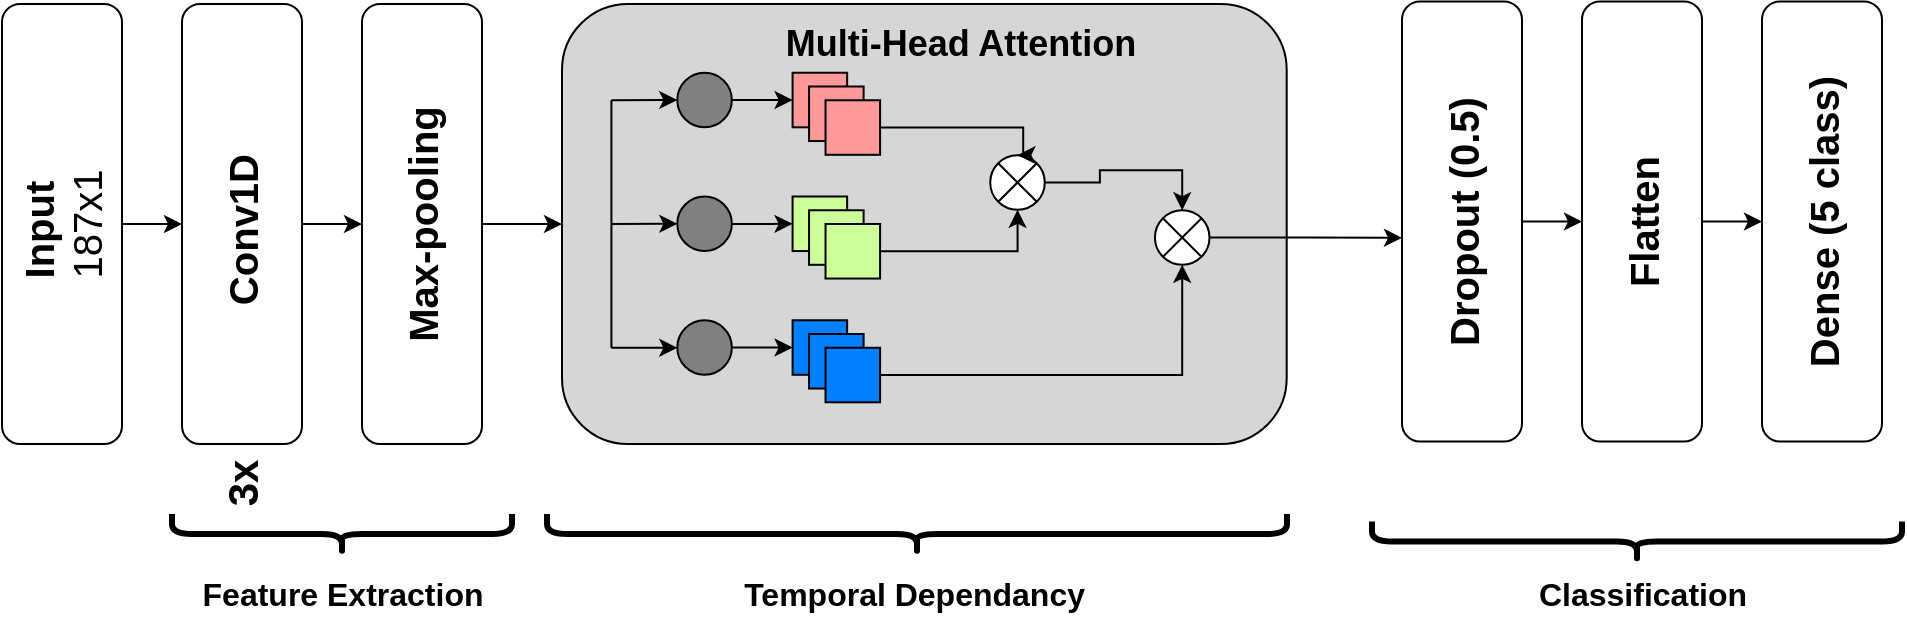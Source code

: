 <mxfile version="21.2.9" type="device">
  <diagram name="Page-1" id="NkFaX40PW87ZViU1iHKo">
    <mxGraphModel dx="1050" dy="709" grid="1" gridSize="10" guides="1" tooltips="1" connect="1" arrows="1" fold="1" page="1" pageScale="1" pageWidth="1200" pageHeight="1600" math="0" shadow="0">
      <root>
        <mxCell id="0" />
        <mxCell id="1" parent="0" />
        <mxCell id="ewgEOM0_ihiZM1UK69G9-1" style="edgeStyle=orthogonalEdgeStyle;rounded=0;orthogonalLoop=1;jettySize=auto;html=1;entryX=0.5;entryY=0;entryDx=0;entryDy=0;" edge="1" parent="1" source="ewgEOM0_ihiZM1UK69G9-2" target="ewgEOM0_ihiZM1UK69G9-4">
          <mxGeometry relative="1" as="geometry" />
        </mxCell>
        <mxCell id="ewgEOM0_ihiZM1UK69G9-2" value="&lt;b style=&quot;font-size: 20px;&quot;&gt;Input&amp;nbsp;&lt;/b&gt;&lt;br style=&quot;font-size: 20px;&quot;&gt;187x1" style="rounded=1;whiteSpace=wrap;html=1;fontSize=20;rotation=-90;" vertex="1" parent="1">
          <mxGeometry x="100" y="260" width="220" height="60" as="geometry" />
        </mxCell>
        <mxCell id="ewgEOM0_ihiZM1UK69G9-3" style="edgeStyle=orthogonalEdgeStyle;rounded=0;orthogonalLoop=1;jettySize=auto;html=1;" edge="1" parent="1" source="ewgEOM0_ihiZM1UK69G9-4" target="ewgEOM0_ihiZM1UK69G9-6">
          <mxGeometry relative="1" as="geometry" />
        </mxCell>
        <mxCell id="ewgEOM0_ihiZM1UK69G9-4" value="&lt;b&gt;Conv1D&amp;nbsp;&lt;br&gt;&lt;/b&gt;" style="rounded=1;whiteSpace=wrap;html=1;fontSize=20;rotation=-90;" vertex="1" parent="1">
          <mxGeometry x="190" y="260" width="220" height="60" as="geometry" />
        </mxCell>
        <mxCell id="ewgEOM0_ihiZM1UK69G9-5" value="&lt;b&gt;&lt;font style=&quot;font-size: 21px;&quot;&gt;3x&lt;/font&gt;&lt;/b&gt;" style="text;html=1;align=center;verticalAlign=middle;resizable=0;points=[];autosize=1;strokeColor=none;fillColor=none;rotation=-90;" vertex="1" parent="1">
          <mxGeometry x="275" y="400" width="50" height="40" as="geometry" />
        </mxCell>
        <mxCell id="ewgEOM0_ihiZM1UK69G9-41" style="edgeStyle=orthogonalEdgeStyle;rounded=0;orthogonalLoop=1;jettySize=auto;html=1;entryX=0;entryY=0.5;entryDx=0;entryDy=0;" edge="1" parent="1" source="ewgEOM0_ihiZM1UK69G9-6" target="ewgEOM0_ihiZM1UK69G9-8">
          <mxGeometry relative="1" as="geometry" />
        </mxCell>
        <mxCell id="ewgEOM0_ihiZM1UK69G9-6" value="&lt;b&gt;Max-pooling&lt;br&gt;&lt;/b&gt;" style="rounded=1;whiteSpace=wrap;html=1;fontSize=20;rotation=-90;" vertex="1" parent="1">
          <mxGeometry x="280" y="260" width="220" height="60" as="geometry" />
        </mxCell>
        <mxCell id="ewgEOM0_ihiZM1UK69G9-7" value="" style="group" vertex="1" connectable="0" parent="1">
          <mxGeometry x="460" y="180" width="420" height="220" as="geometry" />
        </mxCell>
        <mxCell id="ewgEOM0_ihiZM1UK69G9-8" value="" style="rounded=1;whiteSpace=wrap;html=1;fillColor=#D6D6D6;" vertex="1" parent="ewgEOM0_ihiZM1UK69G9-7">
          <mxGeometry width="362.353" height="220" as="geometry" />
        </mxCell>
        <mxCell id="ewgEOM0_ihiZM1UK69G9-9" value="" style="ellipse;whiteSpace=wrap;html=1;aspect=fixed;fillColor=#808080;" vertex="1" parent="ewgEOM0_ihiZM1UK69G9-7">
          <mxGeometry x="57.647" y="34.375" width="27.274" height="27.274" as="geometry" />
        </mxCell>
        <mxCell id="ewgEOM0_ihiZM1UK69G9-10" value="" style="ellipse;whiteSpace=wrap;html=1;aspect=fixed;fillColor=#808080;" vertex="1" parent="ewgEOM0_ihiZM1UK69G9-7">
          <mxGeometry x="57.647" y="96.25" width="27.274" height="27.274" as="geometry" />
        </mxCell>
        <mxCell id="ewgEOM0_ihiZM1UK69G9-11" value="" style="ellipse;whiteSpace=wrap;html=1;aspect=fixed;fillColor=#808080;" vertex="1" parent="ewgEOM0_ihiZM1UK69G9-7">
          <mxGeometry x="57.647" y="158.125" width="27.274" height="27.274" as="geometry" />
        </mxCell>
        <mxCell id="ewgEOM0_ihiZM1UK69G9-13" value="" style="endArrow=none;html=1;rounded=0;" edge="1" parent="ewgEOM0_ihiZM1UK69G9-7">
          <mxGeometry width="50" height="50" relative="1" as="geometry">
            <mxPoint x="24.706" y="171.875" as="sourcePoint" />
            <mxPoint x="24.706" y="48.125" as="targetPoint" />
          </mxGeometry>
        </mxCell>
        <mxCell id="ewgEOM0_ihiZM1UK69G9-14" value="" style="endArrow=classic;html=1;rounded=0;entryX=0;entryY=0.5;entryDx=0;entryDy=0;" edge="1" parent="ewgEOM0_ihiZM1UK69G9-7" target="ewgEOM0_ihiZM1UK69G9-9">
          <mxGeometry width="50" height="50" relative="1" as="geometry">
            <mxPoint x="24.706" y="48.125" as="sourcePoint" />
            <mxPoint x="181.176" y="110" as="targetPoint" />
          </mxGeometry>
        </mxCell>
        <mxCell id="ewgEOM0_ihiZM1UK69G9-15" value="" style="endArrow=classic;html=1;rounded=0;" edge="1" parent="ewgEOM0_ihiZM1UK69G9-7">
          <mxGeometry width="50" height="50" relative="1" as="geometry">
            <mxPoint x="24.706" y="171.875" as="sourcePoint" />
            <mxPoint x="57.647" y="171.875" as="targetPoint" />
          </mxGeometry>
        </mxCell>
        <mxCell id="ewgEOM0_ihiZM1UK69G9-16" value="" style="endArrow=classic;html=1;rounded=0;entryX=0;entryY=0.5;entryDx=0;entryDy=0;" edge="1" parent="ewgEOM0_ihiZM1UK69G9-7" target="ewgEOM0_ihiZM1UK69G9-10">
          <mxGeometry width="50" height="50" relative="1" as="geometry">
            <mxPoint x="24.706" y="110" as="sourcePoint" />
            <mxPoint x="181.176" y="110" as="targetPoint" />
          </mxGeometry>
        </mxCell>
        <mxCell id="ewgEOM0_ihiZM1UK69G9-17" value="" style="whiteSpace=wrap;html=1;aspect=fixed;fillColor=#FF9999;" vertex="1" parent="ewgEOM0_ihiZM1UK69G9-7">
          <mxGeometry x="115.294" y="34.375" width="27.274" height="27.274" as="geometry" />
        </mxCell>
        <mxCell id="ewgEOM0_ihiZM1UK69G9-18" value="" style="whiteSpace=wrap;html=1;aspect=fixed;fillColor=#FF9999;" vertex="1" parent="ewgEOM0_ihiZM1UK69G9-7">
          <mxGeometry x="123.529" y="41.25" width="27.274" height="27.274" as="geometry" />
        </mxCell>
        <mxCell id="ewgEOM0_ihiZM1UK69G9-19" value="" style="whiteSpace=wrap;html=1;aspect=fixed;fillColor=#FF9999;" vertex="1" parent="ewgEOM0_ihiZM1UK69G9-7">
          <mxGeometry x="131.765" y="48.125" width="27.274" height="27.274" as="geometry" />
        </mxCell>
        <mxCell id="ewgEOM0_ihiZM1UK69G9-20" value="" style="whiteSpace=wrap;html=1;aspect=fixed;fillColor=#CCFF99;" vertex="1" parent="ewgEOM0_ihiZM1UK69G9-7">
          <mxGeometry x="115.294" y="96.25" width="27.274" height="27.274" as="geometry" />
        </mxCell>
        <mxCell id="ewgEOM0_ihiZM1UK69G9-21" style="edgeStyle=orthogonalEdgeStyle;rounded=0;orthogonalLoop=1;jettySize=auto;html=1;entryX=0;entryY=0.5;entryDx=0;entryDy=0;" edge="1" parent="ewgEOM0_ihiZM1UK69G9-7" source="ewgEOM0_ihiZM1UK69G9-10" target="ewgEOM0_ihiZM1UK69G9-20">
          <mxGeometry relative="1" as="geometry" />
        </mxCell>
        <mxCell id="ewgEOM0_ihiZM1UK69G9-22" value="" style="whiteSpace=wrap;html=1;aspect=fixed;fillColor=#CCFF99;" vertex="1" parent="ewgEOM0_ihiZM1UK69G9-7">
          <mxGeometry x="123.529" y="103.125" width="27.274" height="27.274" as="geometry" />
        </mxCell>
        <mxCell id="ewgEOM0_ihiZM1UK69G9-23" value="" style="whiteSpace=wrap;html=1;aspect=fixed;fillColor=#CCFF99;" vertex="1" parent="ewgEOM0_ihiZM1UK69G9-7">
          <mxGeometry x="131.765" y="110" width="27.274" height="27.274" as="geometry" />
        </mxCell>
        <mxCell id="ewgEOM0_ihiZM1UK69G9-24" value="" style="whiteSpace=wrap;html=1;aspect=fixed;fillColor=#007FFF;" vertex="1" parent="ewgEOM0_ihiZM1UK69G9-7">
          <mxGeometry x="115.294" y="158.125" width="27.274" height="27.274" as="geometry" />
        </mxCell>
        <mxCell id="ewgEOM0_ihiZM1UK69G9-25" value="" style="whiteSpace=wrap;html=1;aspect=fixed;fillColor=#007FFF;" vertex="1" parent="ewgEOM0_ihiZM1UK69G9-7">
          <mxGeometry x="123.529" y="165" width="27.274" height="27.274" as="geometry" />
        </mxCell>
        <mxCell id="ewgEOM0_ihiZM1UK69G9-26" value="" style="whiteSpace=wrap;html=1;aspect=fixed;fillColor=#007FFF;" vertex="1" parent="ewgEOM0_ihiZM1UK69G9-7">
          <mxGeometry x="131.765" y="171.875" width="27.274" height="27.274" as="geometry" />
        </mxCell>
        <mxCell id="ewgEOM0_ihiZM1UK69G9-27" value="" style="endArrow=classic;html=1;rounded=0;exitX=1;exitY=0.5;exitDx=0;exitDy=0;entryX=0;entryY=0.5;entryDx=0;entryDy=0;" edge="1" parent="ewgEOM0_ihiZM1UK69G9-7" source="ewgEOM0_ihiZM1UK69G9-11" target="ewgEOM0_ihiZM1UK69G9-24">
          <mxGeometry width="50" height="50" relative="1" as="geometry">
            <mxPoint x="140" y="144.375" as="sourcePoint" />
            <mxPoint x="181.176" y="110" as="targetPoint" />
          </mxGeometry>
        </mxCell>
        <mxCell id="ewgEOM0_ihiZM1UK69G9-28" value="" style="endArrow=classic;html=1;rounded=0;exitX=1;exitY=0.5;exitDx=0;exitDy=0;entryX=0;entryY=0.5;entryDx=0;entryDy=0;" edge="1" parent="ewgEOM0_ihiZM1UK69G9-7" source="ewgEOM0_ihiZM1UK69G9-9" target="ewgEOM0_ihiZM1UK69G9-17">
          <mxGeometry width="50" height="50" relative="1" as="geometry">
            <mxPoint x="140" y="144.375" as="sourcePoint" />
            <mxPoint x="181.176" y="110" as="targetPoint" />
          </mxGeometry>
        </mxCell>
        <mxCell id="ewgEOM0_ihiZM1UK69G9-29" value="" style="ellipse;whiteSpace=wrap;html=1;aspect=fixed;" vertex="1" parent="ewgEOM0_ihiZM1UK69G9-7">
          <mxGeometry x="214.118" y="75.625" width="27.274" height="27.274" as="geometry" />
        </mxCell>
        <mxCell id="ewgEOM0_ihiZM1UK69G9-30" style="edgeStyle=orthogonalEdgeStyle;rounded=0;orthogonalLoop=1;jettySize=auto;html=1;entryX=0.5;entryY=0;entryDx=0;entryDy=0;" edge="1" parent="ewgEOM0_ihiZM1UK69G9-7" source="ewgEOM0_ihiZM1UK69G9-19" target="ewgEOM0_ihiZM1UK69G9-29">
          <mxGeometry relative="1" as="geometry">
            <Array as="points">
              <mxPoint x="230.588" y="61.875" />
            </Array>
          </mxGeometry>
        </mxCell>
        <mxCell id="ewgEOM0_ihiZM1UK69G9-31" value="" style="endArrow=none;html=1;rounded=0;entryX=1;entryY=0;entryDx=0;entryDy=0;exitX=0;exitY=1;exitDx=0;exitDy=0;" edge="1" parent="ewgEOM0_ihiZM1UK69G9-7" source="ewgEOM0_ihiZM1UK69G9-29" target="ewgEOM0_ihiZM1UK69G9-29">
          <mxGeometry width="50" height="50" relative="1" as="geometry">
            <mxPoint x="164.706" y="158.125" as="sourcePoint" />
            <mxPoint x="205.882" y="123.75" as="targetPoint" />
          </mxGeometry>
        </mxCell>
        <mxCell id="ewgEOM0_ihiZM1UK69G9-32" style="edgeStyle=orthogonalEdgeStyle;rounded=0;orthogonalLoop=1;jettySize=auto;html=1;entryX=0.5;entryY=1;entryDx=0;entryDy=0;" edge="1" parent="ewgEOM0_ihiZM1UK69G9-7" source="ewgEOM0_ihiZM1UK69G9-23" target="ewgEOM0_ihiZM1UK69G9-29">
          <mxGeometry relative="1" as="geometry" />
        </mxCell>
        <mxCell id="ewgEOM0_ihiZM1UK69G9-33" value="" style="endArrow=none;html=1;rounded=0;entryX=0;entryY=0;entryDx=0;entryDy=0;exitX=1;exitY=1;exitDx=0;exitDy=0;" edge="1" parent="ewgEOM0_ihiZM1UK69G9-7" source="ewgEOM0_ihiZM1UK69G9-29" target="ewgEOM0_ihiZM1UK69G9-29">
          <mxGeometry width="50" height="50" relative="1" as="geometry">
            <mxPoint x="164.706" y="158.125" as="sourcePoint" />
            <mxPoint x="205.882" y="123.75" as="targetPoint" />
          </mxGeometry>
        </mxCell>
        <mxCell id="ewgEOM0_ihiZM1UK69G9-34" value="" style="edgeStyle=orthogonalEdgeStyle;rounded=0;orthogonalLoop=1;jettySize=auto;html=1;" edge="1" parent="ewgEOM0_ihiZM1UK69G9-7" source="ewgEOM0_ihiZM1UK69G9-35">
          <mxGeometry relative="1" as="geometry">
            <mxPoint x="420" y="116.875" as="targetPoint" />
          </mxGeometry>
        </mxCell>
        <mxCell id="ewgEOM0_ihiZM1UK69G9-35" value="" style="ellipse;whiteSpace=wrap;html=1;aspect=fixed;" vertex="1" parent="ewgEOM0_ihiZM1UK69G9-7">
          <mxGeometry x="296.471" y="103.125" width="27.274" height="27.274" as="geometry" />
        </mxCell>
        <mxCell id="ewgEOM0_ihiZM1UK69G9-36" value="" style="endArrow=none;html=1;rounded=0;entryX=1;entryY=0;entryDx=0;entryDy=0;exitX=0;exitY=1;exitDx=0;exitDy=0;" edge="1" parent="ewgEOM0_ihiZM1UK69G9-7" source="ewgEOM0_ihiZM1UK69G9-35" target="ewgEOM0_ihiZM1UK69G9-35">
          <mxGeometry width="50" height="50" relative="1" as="geometry">
            <mxPoint x="247.059" y="185.625" as="sourcePoint" />
            <mxPoint x="288.235" y="151.25" as="targetPoint" />
          </mxGeometry>
        </mxCell>
        <mxCell id="ewgEOM0_ihiZM1UK69G9-37" value="" style="endArrow=none;html=1;rounded=0;entryX=0;entryY=0;entryDx=0;entryDy=0;exitX=1;exitY=1;exitDx=0;exitDy=0;" edge="1" parent="ewgEOM0_ihiZM1UK69G9-7" source="ewgEOM0_ihiZM1UK69G9-35" target="ewgEOM0_ihiZM1UK69G9-35">
          <mxGeometry width="50" height="50" relative="1" as="geometry">
            <mxPoint x="247.059" y="185.625" as="sourcePoint" />
            <mxPoint x="288.235" y="151.25" as="targetPoint" />
          </mxGeometry>
        </mxCell>
        <mxCell id="ewgEOM0_ihiZM1UK69G9-38" value="&lt;b&gt;&lt;font style=&quot;font-size: 18px;&quot;&gt;Multi-Head Attention&lt;/font&gt;&lt;/b&gt;" style="text;html=1;align=center;verticalAlign=middle;resizable=0;points=[];autosize=1;strokeColor=none;fillColor=none;" vertex="1" parent="ewgEOM0_ihiZM1UK69G9-7">
          <mxGeometry x="98.824" width="200" height="40" as="geometry" />
        </mxCell>
        <mxCell id="ewgEOM0_ihiZM1UK69G9-39" style="edgeStyle=orthogonalEdgeStyle;rounded=0;orthogonalLoop=1;jettySize=auto;html=1;entryX=0.5;entryY=1;entryDx=0;entryDy=0;" edge="1" parent="ewgEOM0_ihiZM1UK69G9-7" source="ewgEOM0_ihiZM1UK69G9-26" target="ewgEOM0_ihiZM1UK69G9-35">
          <mxGeometry relative="1" as="geometry" />
        </mxCell>
        <mxCell id="ewgEOM0_ihiZM1UK69G9-40" style="edgeStyle=orthogonalEdgeStyle;rounded=0;orthogonalLoop=1;jettySize=auto;html=1;entryX=0.5;entryY=0;entryDx=0;entryDy=0;" edge="1" parent="ewgEOM0_ihiZM1UK69G9-7" source="ewgEOM0_ihiZM1UK69G9-29" target="ewgEOM0_ihiZM1UK69G9-35">
          <mxGeometry relative="1" as="geometry" />
        </mxCell>
        <mxCell id="ewgEOM0_ihiZM1UK69G9-42" style="edgeStyle=orthogonalEdgeStyle;rounded=0;orthogonalLoop=1;jettySize=auto;html=1;entryX=0.5;entryY=0;entryDx=0;entryDy=0;" edge="1" parent="1" source="ewgEOM0_ihiZM1UK69G9-43" target="ewgEOM0_ihiZM1UK69G9-45">
          <mxGeometry relative="1" as="geometry" />
        </mxCell>
        <mxCell id="ewgEOM0_ihiZM1UK69G9-43" value="&lt;b&gt;Dropout (0.5)&lt;br&gt;&lt;/b&gt;" style="rounded=1;whiteSpace=wrap;html=1;fontSize=20;rotation=-90;" vertex="1" parent="1">
          <mxGeometry x="800" y="258.75" width="220" height="60" as="geometry" />
        </mxCell>
        <mxCell id="ewgEOM0_ihiZM1UK69G9-44" style="edgeStyle=orthogonalEdgeStyle;rounded=0;orthogonalLoop=1;jettySize=auto;html=1;" edge="1" parent="1" source="ewgEOM0_ihiZM1UK69G9-45" target="ewgEOM0_ihiZM1UK69G9-46">
          <mxGeometry relative="1" as="geometry" />
        </mxCell>
        <mxCell id="ewgEOM0_ihiZM1UK69G9-45" value="&lt;b&gt;Flatten&lt;br&gt;&lt;/b&gt;" style="rounded=1;whiteSpace=wrap;html=1;fontSize=20;rotation=-90;" vertex="1" parent="1">
          <mxGeometry x="890" y="258.75" width="220" height="60" as="geometry" />
        </mxCell>
        <mxCell id="ewgEOM0_ihiZM1UK69G9-46" value="&lt;b&gt;Dense (5 class)&lt;br&gt;&lt;/b&gt;" style="rounded=1;whiteSpace=wrap;html=1;fontSize=20;rotation=-90;" vertex="1" parent="1">
          <mxGeometry x="980" y="258.75" width="220" height="60" as="geometry" />
        </mxCell>
        <mxCell id="ewgEOM0_ihiZM1UK69G9-47" value="" style="shape=curlyBracket;whiteSpace=wrap;html=1;rounded=1;labelPosition=left;verticalLabelPosition=middle;align=right;verticalAlign=middle;rotation=-90;size=0.5;fontStyle=0;fontSize=22;strokeWidth=3;" vertex="1" parent="1">
          <mxGeometry x="987.5" y="316.25" width="20" height="265" as="geometry" />
        </mxCell>
        <mxCell id="ewgEOM0_ihiZM1UK69G9-48" value="&lt;b&gt;&lt;font style=&quot;font-size: 16px;&quot;&gt;Classification&lt;/font&gt;&lt;/b&gt;" style="text;html=1;align=center;verticalAlign=middle;resizable=0;points=[];autosize=1;strokeColor=none;fillColor=none;" vertex="1" parent="1">
          <mxGeometry x="935" y="460" width="130" height="30" as="geometry" />
        </mxCell>
        <mxCell id="ewgEOM0_ihiZM1UK69G9-49" value="" style="shape=curlyBracket;whiteSpace=wrap;html=1;rounded=1;labelPosition=left;verticalLabelPosition=middle;align=right;verticalAlign=middle;rotation=-90;size=0.5;fontStyle=0;fontSize=22;strokeWidth=3;" vertex="1" parent="1">
          <mxGeometry x="627.5" y="260" width="20" height="370" as="geometry" />
        </mxCell>
        <mxCell id="ewgEOM0_ihiZM1UK69G9-50" value="&lt;b&gt;&lt;font style=&quot;font-size: 16px;&quot;&gt;Temporal Dependancy&amp;nbsp;&lt;/font&gt;&lt;/b&gt;" style="text;html=1;align=center;verticalAlign=middle;resizable=0;points=[];autosize=1;strokeColor=none;fillColor=none;" vertex="1" parent="1">
          <mxGeometry x="537.5" y="460" width="200" height="30" as="geometry" />
        </mxCell>
        <mxCell id="ewgEOM0_ihiZM1UK69G9-51" value="" style="shape=curlyBracket;whiteSpace=wrap;html=1;rounded=1;labelPosition=left;verticalLabelPosition=middle;align=right;verticalAlign=middle;rotation=-90;size=0.5;fontStyle=0;fontSize=22;strokeWidth=3;" vertex="1" parent="1">
          <mxGeometry x="340" y="360" width="20" height="170" as="geometry" />
        </mxCell>
        <mxCell id="ewgEOM0_ihiZM1UK69G9-52" value="&lt;b&gt;&lt;font style=&quot;font-size: 16px;&quot;&gt;Feature Extraction&lt;/font&gt;&lt;/b&gt;" style="text;html=1;align=center;verticalAlign=middle;resizable=0;points=[];autosize=1;strokeColor=none;fillColor=none;" vertex="1" parent="1">
          <mxGeometry x="270" y="460" width="160" height="30" as="geometry" />
        </mxCell>
      </root>
    </mxGraphModel>
  </diagram>
</mxfile>
